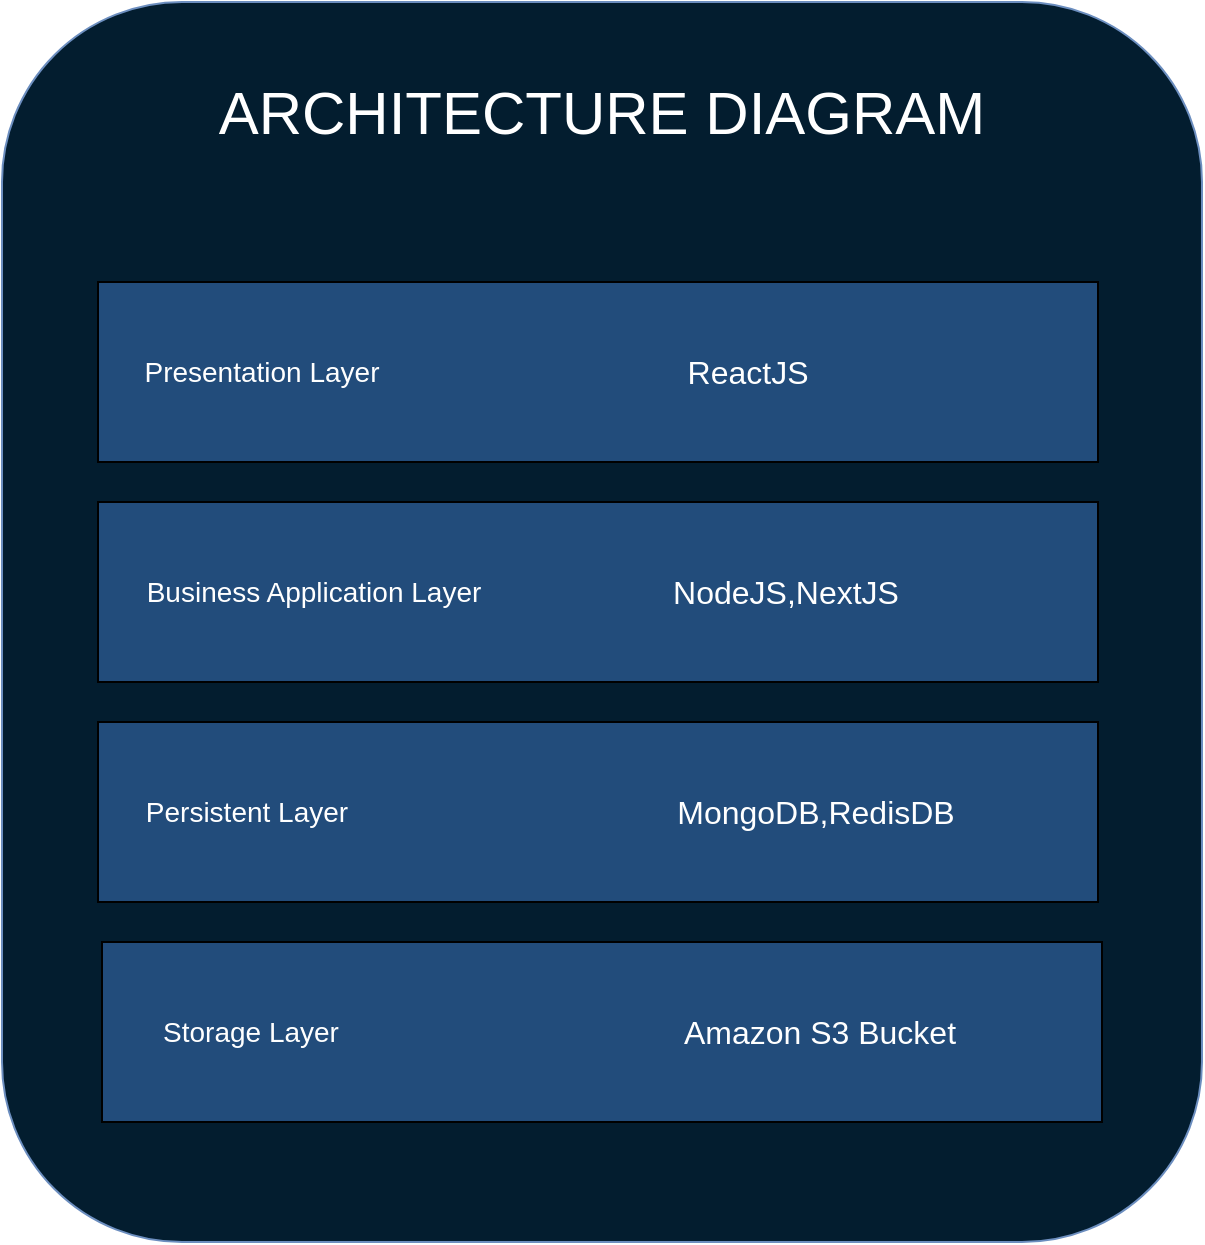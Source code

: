 <mxfile version="21.1.8" type="google">
  <diagram name="Page-1" id="G3DsE0MbdHHnbtvKET4H">
    <mxGraphModel dx="836" dy="1604" grid="1" gridSize="10" guides="1" tooltips="1" connect="1" arrows="1" fold="1" page="1" pageScale="1" pageWidth="827" pageHeight="1169" math="0" shadow="0">
      <root>
        <mxCell id="0" />
        <mxCell id="1" parent="0" />
        <mxCell id="fMZaM2UqrWa_nwEGe8P5-1" value="" style="rounded=1;whiteSpace=wrap;html=1;fillColor=#031d2f;strokeColor=#6c8ebf;" vertex="1" parent="1">
          <mxGeometry x="90" y="-60" width="600" height="620" as="geometry" />
        </mxCell>
        <mxCell id="fMZaM2UqrWa_nwEGe8P5-2" value="" style="rounded=0;whiteSpace=wrap;html=1;fillColor=#224c7b;" vertex="1" parent="1">
          <mxGeometry x="138" y="80" width="500" height="90" as="geometry" />
        </mxCell>
        <mxCell id="fMZaM2UqrWa_nwEGe8P5-3" value="&lt;font style=&quot;font-size: 14px;&quot; color=&quot;#ffffff&quot;&gt;Presentation Layer&lt;/font&gt;" style="text;html=1;align=center;verticalAlign=middle;whiteSpace=wrap;rounded=0;" vertex="1" parent="1">
          <mxGeometry x="150" y="110" width="140" height="30" as="geometry" />
        </mxCell>
        <mxCell id="fMZaM2UqrWa_nwEGe8P5-4" value="&lt;font color=&quot;#ffffff&quot;&gt;&lt;span style=&quot;font-size: 16px;&quot;&gt;ReactJS&lt;/span&gt;&lt;br&gt;&lt;/font&gt;" style="text;html=1;strokeColor=none;fillColor=none;align=center;verticalAlign=middle;whiteSpace=wrap;rounded=0;" vertex="1" parent="1">
          <mxGeometry x="420" y="99.5" width="86" height="51" as="geometry" />
        </mxCell>
        <mxCell id="fMZaM2UqrWa_nwEGe8P5-5" value="" style="rounded=0;whiteSpace=wrap;html=1;fillColor=#224c7b;" vertex="1" parent="1">
          <mxGeometry x="138" y="190" width="500" height="90" as="geometry" />
        </mxCell>
        <mxCell id="fMZaM2UqrWa_nwEGe8P5-6" value="&lt;font style=&quot;font-size: 14px;&quot; color=&quot;#ffffff&quot;&gt;Business Application Layer&lt;/font&gt;" style="text;html=1;align=center;verticalAlign=middle;whiteSpace=wrap;rounded=0;" vertex="1" parent="1">
          <mxGeometry x="160" y="220" width="172" height="30" as="geometry" />
        </mxCell>
        <mxCell id="fMZaM2UqrWa_nwEGe8P5-7" value="&lt;font color=&quot;#ffffff&quot;&gt;&lt;span style=&quot;font-size: 16px;&quot;&gt;NodeJS,NextJS&lt;/span&gt;&lt;br&gt;&lt;/font&gt;" style="text;html=1;strokeColor=none;fillColor=none;align=center;verticalAlign=middle;whiteSpace=wrap;rounded=0;" vertex="1" parent="1">
          <mxGeometry x="414" y="209.5" width="136" height="51" as="geometry" />
        </mxCell>
        <mxCell id="fMZaM2UqrWa_nwEGe8P5-8" value="" style="rounded=0;whiteSpace=wrap;html=1;fillColor=#224c7b;" vertex="1" parent="1">
          <mxGeometry x="138" y="300" width="500" height="90" as="geometry" />
        </mxCell>
        <mxCell id="fMZaM2UqrWa_nwEGe8P5-9" value="&lt;font style=&quot;font-size: 14px;&quot; color=&quot;#ffffff&quot;&gt;Persistent Layer&lt;/font&gt;" style="text;html=1;align=center;verticalAlign=middle;whiteSpace=wrap;rounded=0;" vertex="1" parent="1">
          <mxGeometry x="150" y="330" width="125" height="30" as="geometry" />
        </mxCell>
        <mxCell id="fMZaM2UqrWa_nwEGe8P5-10" value="&lt;font color=&quot;#ffffff&quot;&gt;&lt;span style=&quot;font-size: 16px;&quot;&gt;MongoDB,RedisDB&lt;/span&gt;&lt;br&gt;&lt;/font&gt;" style="text;html=1;strokeColor=none;fillColor=none;align=center;verticalAlign=middle;whiteSpace=wrap;rounded=0;" vertex="1" parent="1">
          <mxGeometry x="414" y="319.5" width="166" height="51" as="geometry" />
        </mxCell>
        <mxCell id="fMZaM2UqrWa_nwEGe8P5-11" value="" style="rounded=0;whiteSpace=wrap;html=1;fillColor=#224c7b;" vertex="1" parent="1">
          <mxGeometry x="140" y="410" width="500" height="90" as="geometry" />
        </mxCell>
        <mxCell id="fMZaM2UqrWa_nwEGe8P5-12" value="&lt;font style=&quot;font-size: 14px;&quot; color=&quot;#ffffff&quot;&gt;Storage Layer&lt;/font&gt;" style="text;html=1;align=center;verticalAlign=middle;whiteSpace=wrap;rounded=0;" vertex="1" parent="1">
          <mxGeometry x="152" y="440" width="125" height="30" as="geometry" />
        </mxCell>
        <mxCell id="fMZaM2UqrWa_nwEGe8P5-13" value="&lt;font color=&quot;#ffffff&quot;&gt;&lt;span style=&quot;font-size: 16px;&quot;&gt;Amazon S3 Bucket&lt;/span&gt;&lt;br&gt;&lt;/font&gt;" style="text;html=1;strokeColor=none;fillColor=none;align=center;verticalAlign=middle;whiteSpace=wrap;rounded=0;" vertex="1" parent="1">
          <mxGeometry x="416" y="429.5" width="166" height="51" as="geometry" />
        </mxCell>
        <mxCell id="fMZaM2UqrWa_nwEGe8P5-14" value="&lt;font style=&quot;font-size: 30px;&quot; color=&quot;#ffffff&quot;&gt;ARCHITECTURE DIAGRAM&lt;/font&gt;" style="text;html=1;strokeColor=none;fillColor=none;align=center;verticalAlign=middle;whiteSpace=wrap;rounded=0;" vertex="1" parent="1">
          <mxGeometry x="170" y="-20" width="440" height="30" as="geometry" />
        </mxCell>
      </root>
    </mxGraphModel>
  </diagram>
</mxfile>
